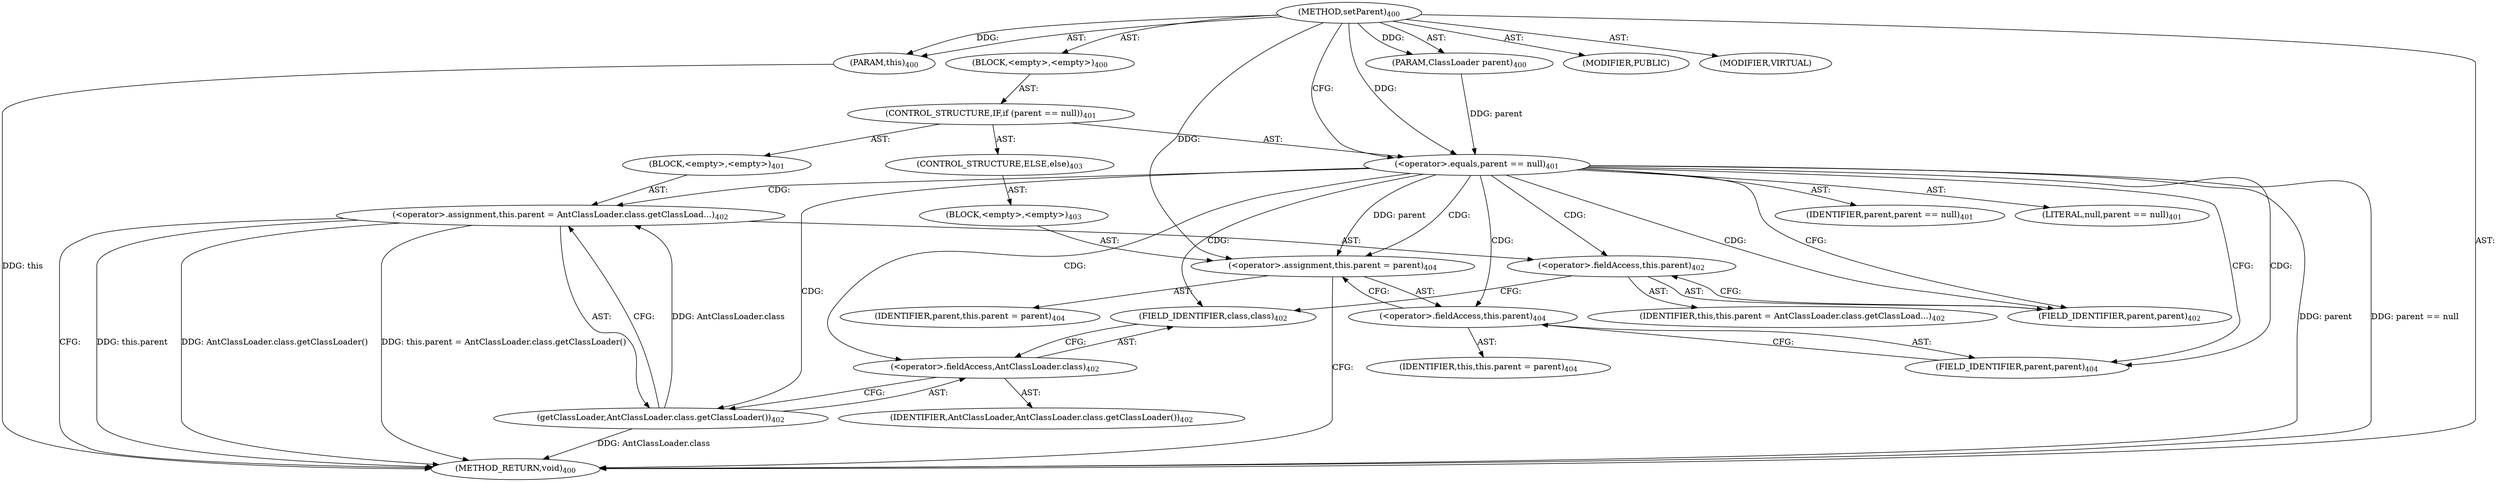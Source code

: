 digraph "setParent" {  
"111669149707" [label = <(METHOD,setParent)<SUB>400</SUB>> ]
"115964116999" [label = <(PARAM,this)<SUB>400</SUB>> ]
"115964117037" [label = <(PARAM,ClassLoader parent)<SUB>400</SUB>> ]
"25769803796" [label = <(BLOCK,&lt;empty&gt;,&lt;empty&gt;)<SUB>400</SUB>> ]
"47244640265" [label = <(CONTROL_STRUCTURE,IF,if (parent == null))<SUB>401</SUB>> ]
"30064771226" [label = <(&lt;operator&gt;.equals,parent == null)<SUB>401</SUB>> ]
"68719476898" [label = <(IDENTIFIER,parent,parent == null)<SUB>401</SUB>> ]
"90194313244" [label = <(LITERAL,null,parent == null)<SUB>401</SUB>> ]
"25769803797" [label = <(BLOCK,&lt;empty&gt;,&lt;empty&gt;)<SUB>401</SUB>> ]
"30064771227" [label = <(&lt;operator&gt;.assignment,this.parent = AntClassLoader.class.getClassLoad...)<SUB>402</SUB>> ]
"30064771228" [label = <(&lt;operator&gt;.fieldAccess,this.parent)<SUB>402</SUB>> ]
"68719476750" [label = <(IDENTIFIER,this,this.parent = AntClassLoader.class.getClassLoad...)<SUB>402</SUB>> ]
"55834574905" [label = <(FIELD_IDENTIFIER,parent,parent)<SUB>402</SUB>> ]
"30064771229" [label = <(getClassLoader,AntClassLoader.class.getClassLoader())<SUB>402</SUB>> ]
"30064771230" [label = <(&lt;operator&gt;.fieldAccess,AntClassLoader.class)<SUB>402</SUB>> ]
"68719476899" [label = <(IDENTIFIER,AntClassLoader,AntClassLoader.class.getClassLoader())<SUB>402</SUB>> ]
"55834574906" [label = <(FIELD_IDENTIFIER,class,class)<SUB>402</SUB>> ]
"47244640266" [label = <(CONTROL_STRUCTURE,ELSE,else)<SUB>403</SUB>> ]
"25769803798" [label = <(BLOCK,&lt;empty&gt;,&lt;empty&gt;)<SUB>403</SUB>> ]
"30064771231" [label = <(&lt;operator&gt;.assignment,this.parent = parent)<SUB>404</SUB>> ]
"30064771232" [label = <(&lt;operator&gt;.fieldAccess,this.parent)<SUB>404</SUB>> ]
"68719476751" [label = <(IDENTIFIER,this,this.parent = parent)<SUB>404</SUB>> ]
"55834574907" [label = <(FIELD_IDENTIFIER,parent,parent)<SUB>404</SUB>> ]
"68719476900" [label = <(IDENTIFIER,parent,this.parent = parent)<SUB>404</SUB>> ]
"133143986219" [label = <(MODIFIER,PUBLIC)> ]
"133143986220" [label = <(MODIFIER,VIRTUAL)> ]
"128849018891" [label = <(METHOD_RETURN,void)<SUB>400</SUB>> ]
  "111669149707" -> "115964116999"  [ label = "AST: "] 
  "111669149707" -> "115964117037"  [ label = "AST: "] 
  "111669149707" -> "25769803796"  [ label = "AST: "] 
  "111669149707" -> "133143986219"  [ label = "AST: "] 
  "111669149707" -> "133143986220"  [ label = "AST: "] 
  "111669149707" -> "128849018891"  [ label = "AST: "] 
  "25769803796" -> "47244640265"  [ label = "AST: "] 
  "47244640265" -> "30064771226"  [ label = "AST: "] 
  "47244640265" -> "25769803797"  [ label = "AST: "] 
  "47244640265" -> "47244640266"  [ label = "AST: "] 
  "30064771226" -> "68719476898"  [ label = "AST: "] 
  "30064771226" -> "90194313244"  [ label = "AST: "] 
  "25769803797" -> "30064771227"  [ label = "AST: "] 
  "30064771227" -> "30064771228"  [ label = "AST: "] 
  "30064771227" -> "30064771229"  [ label = "AST: "] 
  "30064771228" -> "68719476750"  [ label = "AST: "] 
  "30064771228" -> "55834574905"  [ label = "AST: "] 
  "30064771229" -> "30064771230"  [ label = "AST: "] 
  "30064771230" -> "68719476899"  [ label = "AST: "] 
  "30064771230" -> "55834574906"  [ label = "AST: "] 
  "47244640266" -> "25769803798"  [ label = "AST: "] 
  "25769803798" -> "30064771231"  [ label = "AST: "] 
  "30064771231" -> "30064771232"  [ label = "AST: "] 
  "30064771231" -> "68719476900"  [ label = "AST: "] 
  "30064771232" -> "68719476751"  [ label = "AST: "] 
  "30064771232" -> "55834574907"  [ label = "AST: "] 
  "30064771226" -> "55834574905"  [ label = "CFG: "] 
  "30064771226" -> "55834574907"  [ label = "CFG: "] 
  "30064771227" -> "128849018891"  [ label = "CFG: "] 
  "30064771228" -> "55834574906"  [ label = "CFG: "] 
  "30064771229" -> "30064771227"  [ label = "CFG: "] 
  "30064771231" -> "128849018891"  [ label = "CFG: "] 
  "55834574905" -> "30064771228"  [ label = "CFG: "] 
  "30064771230" -> "30064771229"  [ label = "CFG: "] 
  "30064771232" -> "30064771231"  [ label = "CFG: "] 
  "55834574906" -> "30064771230"  [ label = "CFG: "] 
  "55834574907" -> "30064771232"  [ label = "CFG: "] 
  "111669149707" -> "30064771226"  [ label = "CFG: "] 
  "115964116999" -> "128849018891"  [ label = "DDG: this"] 
  "30064771226" -> "128849018891"  [ label = "DDG: parent"] 
  "30064771226" -> "128849018891"  [ label = "DDG: parent == null"] 
  "30064771227" -> "128849018891"  [ label = "DDG: this.parent"] 
  "30064771229" -> "128849018891"  [ label = "DDG: AntClassLoader.class"] 
  "30064771227" -> "128849018891"  [ label = "DDG: AntClassLoader.class.getClassLoader()"] 
  "30064771227" -> "128849018891"  [ label = "DDG: this.parent = AntClassLoader.class.getClassLoader()"] 
  "111669149707" -> "115964116999"  [ label = "DDG: "] 
  "111669149707" -> "115964117037"  [ label = "DDG: "] 
  "115964117037" -> "30064771226"  [ label = "DDG: parent"] 
  "111669149707" -> "30064771226"  [ label = "DDG: "] 
  "30064771229" -> "30064771227"  [ label = "DDG: AntClassLoader.class"] 
  "30064771226" -> "30064771231"  [ label = "DDG: parent"] 
  "111669149707" -> "30064771231"  [ label = "DDG: "] 
  "30064771226" -> "30064771232"  [ label = "CDG: "] 
  "30064771226" -> "30064771231"  [ label = "CDG: "] 
  "30064771226" -> "30064771230"  [ label = "CDG: "] 
  "30064771226" -> "30064771229"  [ label = "CDG: "] 
  "30064771226" -> "30064771228"  [ label = "CDG: "] 
  "30064771226" -> "30064771227"  [ label = "CDG: "] 
  "30064771226" -> "55834574907"  [ label = "CDG: "] 
  "30064771226" -> "55834574906"  [ label = "CDG: "] 
  "30064771226" -> "55834574905"  [ label = "CDG: "] 
}
